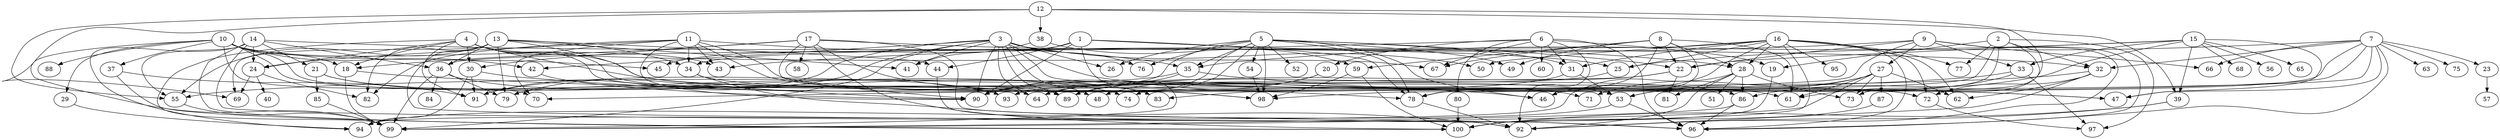 // DAG automatically generated by daggen at Fri Aug  4 16:35:14 2017
// ./daggen --dot -n 100 --fat 0.8 --regular 0.2 --density 0.2 --jump 4 
digraph G {
  1 [size="2591", alpha="0.12"]
  1 -> 28 [size ="302"]
  1 -> 44 [size ="302"]
  1 -> 45 [size ="302"]
  1 -> 78 [size ="302"]
  1 -> 90 [size ="302"]
  1 -> 99 [size ="302"]
  2 [size="68719", alpha="0.09"]
  2 -> 19 [size ="134"]
  2 -> 32 [size ="134"]
  2 -> 53 [size ="134"]
  2 -> 72 [size ="134"]
  2 -> 74 [size ="134"]
  2 -> 77 [size ="134"]
  2 -> 97 [size ="134"]
  3 [size="11984", alpha="0.05"]
  3 -> 26 [size ="210"]
  3 -> 41 [size ="210"]
  3 -> 42 [size ="210"]
  3 -> 47 [size ="210"]
  3 -> 48 [size ="210"]
  3 -> 50 [size ="210"]
  3 -> 64 [size ="210"]
  3 -> 72 [size ="210"]
  3 -> 76 [size ="210"]
  3 -> 79 [size ="210"]
  3 -> 89 [size ="210"]
  3 -> 90 [size ="210"]
  3 -> 91 [size ="210"]
  3 -> 99 [size ="210"]
  4 [size="6243", alpha="0.09"]
  4 -> 18 [size ="411"]
  4 -> 24 [size ="411"]
  4 -> 30 [size ="411"]
  4 -> 64 [size ="411"]
  4 -> 67 [size ="411"]
  4 -> 86 [size ="411"]
  4 -> 90 [size ="411"]
  4 -> 91 [size ="411"]
  4 -> 98 [size ="411"]
  4 -> 99 [size ="411"]
  5 [size="687", alpha="0.16"]
  5 -> 22 [size ="75"]
  5 -> 26 [size ="75"]
  5 -> 31 [size ="75"]
  5 -> 35 [size ="75"]
  5 -> 46 [size ="75"]
  5 -> 49 [size ="75"]
  5 -> 52 [size ="75"]
  5 -> 54 [size ="75"]
  5 -> 64 [size ="75"]
  5 -> 76 [size ="75"]
  5 -> 78 [size ="75"]
  5 -> 79 [size ="75"]
  5 -> 89 [size ="75"]
  5 -> 98 [size ="75"]
  6 [size="109458", alpha="0.04"]
  6 -> 19 [size ="75"]
  6 -> 20 [size ="75"]
  6 -> 31 [size ="75"]
  6 -> 34 [size ="75"]
  6 -> 60 [size ="75"]
  6 -> 67 [size ="75"]
  6 -> 80 [size ="75"]
  6 -> 92 [size ="75"]
  6 -> 96 [size ="75"]
  7 [size="549756", alpha="0.13"]
  7 -> 23 [size ="537"]
  7 -> 25 [size ="537"]
  7 -> 32 [size ="537"]
  7 -> 47 [size ="537"]
  7 -> 63 [size ="537"]
  7 -> 66 [size ="537"]
  7 -> 75 [size ="537"]
  7 -> 78 [size ="537"]
  7 -> 93 [size ="537"]
  7 -> 96 [size ="537"]
  7 -> 98 [size ="537"]
  8 [size="28991", alpha="0.18"]
  8 -> 22 [size ="75"]
  8 -> 28 [size ="75"]
  8 -> 46 [size ="75"]
  8 -> 49 [size ="75"]
  8 -> 59 [size ="75"]
  8 -> 61 [size ="75"]
  8 -> 67 [size ="75"]
  8 -> 78 [size ="75"]
  9 [size="1564", alpha="0.12"]
  9 -> 22 [size ="75"]
  9 -> 27 [size ="75"]
  9 -> 33 [size ="75"]
  9 -> 43 [size ="75"]
  9 -> 66 [size ="75"]
  9 -> 83 [size ="75"]
  9 -> 92 [size ="75"]
  9 -> 96 [size ="75"]
  10 [size="134218", alpha="0.16"]
  10 -> 18 [size ="210"]
  10 -> 29 [size ="210"]
  10 -> 37 [size ="210"]
  10 -> 42 [size ="210"]
  10 -> 43 [size ="210"]
  10 -> 45 [size ="210"]
  10 -> 70 [size ="210"]
  10 -> 88 [size ="210"]
  10 -> 89 [size ="210"]
  10 -> 93 [size ="210"]
  10 -> 99 [size ="210"]
  11 [size="68719", alpha="0.06"]
  11 -> 24 [size ="134"]
  11 -> 34 [size ="134"]
  11 -> 35 [size ="134"]
  11 -> 43 [size ="134"]
  11 -> 61 [size ="134"]
  11 -> 70 [size ="134"]
  11 -> 82 [size ="134"]
  11 -> 90 [size ="134"]
  11 -> 98 [size ="134"]
  12 [size="19092", alpha="0.09"]
  12 -> 38 [size ="537"]
  12 -> 39 [size ="537"]
  12 -> 55 [size ="537"]
  12 -> 69 [size ="537"]
  12 -> 73 [size ="537"]
  13 [size="2015", alpha="0.17"]
  13 -> 34 [size ="34"]
  13 -> 36 [size ="34"]
  13 -> 41 [size ="34"]
  13 -> 44 [size ="34"]
  13 -> 53 [size ="34"]
  13 -> 55 [size ="34"]
  13 -> 69 [size ="34"]
  13 -> 79 [size ="34"]
  13 -> 82 [size ="34"]
  13 -> 96 [size ="34"]
  14 [size="880926", alpha="0.20"]
  14 -> 21 [size ="537"]
  14 -> 24 [size ="537"]
  14 -> 32 [size ="537"]
  14 -> 36 [size ="537"]
  14 -> 55 [size ="537"]
  14 -> 92 [size ="537"]
  14 -> 94 [size ="537"]
  14 -> 100 [size ="537"]
  15 [size="101944", alpha="0.17"]
  15 -> 22 [size ="75"]
  15 -> 33 [size ="75"]
  15 -> 35 [size ="75"]
  15 -> 39 [size ="75"]
  15 -> 47 [size ="75"]
  15 -> 56 [size ="75"]
  15 -> 65 [size ="75"]
  15 -> 68 [size ="75"]
  15 -> 86 [size ="75"]
  16 [size="1284803", alpha="0.19"]
  16 -> 25 [size ="839"]
  16 -> 28 [size ="839"]
  16 -> 31 [size ="839"]
  16 -> 36 [size ="839"]
  16 -> 46 [size ="839"]
  16 -> 50 [size ="839"]
  16 -> 62 [size ="839"]
  16 -> 72 [size ="839"]
  16 -> 77 [size ="839"]
  16 -> 95 [size ="839"]
  16 -> 96 [size ="839"]
  16 -> 100 [size ="839"]
  17 [size="1073742", alpha="0.12"]
  17 -> 18 [size ="839"]
  17 -> 25 [size ="839"]
  17 -> 30 [size ="839"]
  17 -> 58 [size ="839"]
  17 -> 71 [size ="839"]
  17 -> 90 [size ="839"]
  17 -> 96 [size ="839"]
  17 -> 100 [size ="839"]
  18 [size="602604", alpha="0.09"]
  18 -> 78 [size ="839"]
  18 -> 99 [size ="839"]
  19 [size="26192", alpha="0.04"]
  19 -> 100 [size ="537"]
  20 [size="134218", alpha="0.18"]
  20 -> 48 [size ="210"]
  20 -> 90 [size ="210"]
  21 [size="230300", alpha="0.19"]
  21 -> 74 [size ="210"]
  21 -> 85 [size ="210"]
  21 -> 93 [size ="210"]
  22 [size="6030", alpha="0.01"]
  22 -> 81 [size ="134"]
  22 -> 89 [size ="134"]
  22 -> 93 [size ="134"]
  23 [size="175516", alpha="0.17"]
  23 -> 57 [size ="210"]
  24 [size="150381", alpha="0.14"]
  24 -> 40 [size ="537"]
  24 -> 69 [size ="537"]
  24 -> 82 [size ="537"]
  25 [size="68719", alpha="0.10"]
  25 -> 64 [size ="134"]
  26 [size="28991", alpha="0.08"]
  27 [size="549756", alpha="0.01"]
  27 -> 53 [size ="537"]
  27 -> 61 [size ="537"]
  27 -> 62 [size ="537"]
  27 -> 71 [size ="537"]
  27 -> 73 [size ="537"]
  27 -> 87 [size ="537"]
  27 -> 99 [size ="537"]
  28 [size="4114", alpha="0.07"]
  28 -> 51 [size ="210"]
  28 -> 73 [size ="210"]
  28 -> 81 [size ="210"]
  28 -> 86 [size ="210"]
  28 -> 92 [size ="210"]
  28 -> 94 [size ="210"]
  29 [size="1884", alpha="0.06"]
  29 -> 94 [size ="75"]
  30 [size="782758", alpha="0.18"]
  30 -> 46 [size ="679"]
  30 -> 91 [size ="679"]
  30 -> 94 [size ="679"]
  31 [size="525003", alpha="0.16"]
  31 -> 53 [size ="839"]
  31 -> 90 [size ="839"]
  32 [size="3880", alpha="0.12"]
  32 -> 55 [size ="210"]
  32 -> 62 [size ="210"]
  32 -> 72 [size ="210"]
  32 -> 92 [size ="210"]
  33 [size="782758", alpha="0.03"]
  33 -> 61 [size ="679"]
  33 -> 70 [size ="679"]
  33 -> 97 [size ="679"]
  34 [size="368293", alpha="0.15"]
  34 -> 72 [size ="411"]
  34 -> 92 [size ="411"]
  35 [size="65798", alpha="0.15"]
  35 -> 47 [size ="75"]
  35 -> 90 [size ="75"]
  35 -> 91 [size ="75"]
  36 [size="20309", alpha="0.16"]
  36 -> 79 [size ="679"]
  36 -> 83 [size ="679"]
  36 -> 84 [size ="679"]
  36 -> 99 [size ="679"]
  37 [size="782758", alpha="0.19"]
  37 -> 91 [size ="679"]
  37 -> 100 [size ="679"]
  38 [size="163556", alpha="0.17"]
  38 -> 41 [size ="411"]
  38 -> 59 [size ="411"]
  39 [size="782758", alpha="0.01"]
  39 -> 92 [size ="679"]
  39 -> 100 [size ="679"]
  40 [size="1521", alpha="0.01"]
  41 [size="218246", alpha="0.02"]
  42 [size="526242", alpha="0.18"]
  42 -> 90 [size ="411"]
  43 [size="415", alpha="0.08"]
  44 [size="1073742", alpha="0.12"]
  44 -> 92 [size ="839"]
  45 [size="53495", alpha="0.06"]
  46 [size="21580", alpha="0.07"]
  47 [size="43203", alpha="0.10"]
  48 [size="34873", alpha="0.13"]
  49 [size="8566", alpha="0.11"]
  50 [size="1845", alpha="0.18"]
  51 [size="9322", alpha="0.18"]
  52 [size="231928", alpha="0.06"]
  53 [size="50148", alpha="0.11"]
  53 -> 94 [size ="75"]
  53 -> 96 [size ="75"]
  54 [size="28991", alpha="0.15"]
  54 -> 98 [size ="75"]
  55 [size="968", alpha="0.16"]
  55 -> 99 [size ="34"]
  56 [size="68719", alpha="0.17"]
  57 [size="976", alpha="0.15"]
  58 [size="134218", alpha="0.17"]
  59 [size="549756", alpha="0.09"]
  59 -> 98 [size ="537"]
  59 -> 100 [size ="537"]
  60 [size="281611", alpha="0.04"]
  61 [size="1073742", alpha="0.10"]
  62 [size="1073742", alpha="0.11"]
  63 [size="134218", alpha="0.18"]
  64 [size="8590", alpha="0.12"]
  65 [size="231928", alpha="0.14"]
  66 [size="219059", alpha="0.18"]
  67 [size="20903", alpha="0.17"]
  68 [size="1073742", alpha="0.03"]
  69 [size="28991", alpha="0.14"]
  70 [size="18051", alpha="0.13"]
  71 [size="22600", alpha="0.09"]
  72 [size="631421", alpha="0.08"]
  72 -> 97 [size ="537"]
  73 [size="2109", alpha="0.03"]
  74 [size="21470", alpha="0.20"]
  75 [size="418956", alpha="0.08"]
  76 [size="231928", alpha="0.16"]
  77 [size="231928", alpha="0.02"]
  78 [size="68719", alpha="0.02"]
  78 -> 92 [size ="134"]
  79 [size="549756", alpha="0.08"]
  80 [size="226235", alpha="0.10"]
  80 -> 100 [size ="302"]
  81 [size="152977", alpha="0.00"]
  82 [size="11613", alpha="0.06"]
  83 [size="15721", alpha="0.01"]
  84 [size="549756", alpha="0.02"]
  85 [size="1205", alpha="0.02"]
  85 -> 99 [size ="34"]
  86 [size="134218", alpha="0.10"]
  86 -> 96 [size ="210"]
  86 -> 99 [size ="210"]
  87 [size="3768", alpha="0.10"]
  87 -> 100 [size ="134"]
  88 [size="1073742", alpha="0.05"]
  89 [size="374932", alpha="0.09"]
  90 [size="15644", alpha="0.13"]
  91 [size="41967", alpha="0.09"]
  92 [size="782758", alpha="0.14"]
  93 [size="7268", alpha="0.12"]
  94 [size="1800", alpha="0.18"]
  95 [size="25363", alpha="0.10"]
  96 [size="202158", alpha="0.00"]
  97 [size="368293", alpha="0.13"]
  98 [size="37845", alpha="0.15"]
  99 [size="549756", alpha="0.01"]
  100 [size="407444", alpha="0.13"]
}

